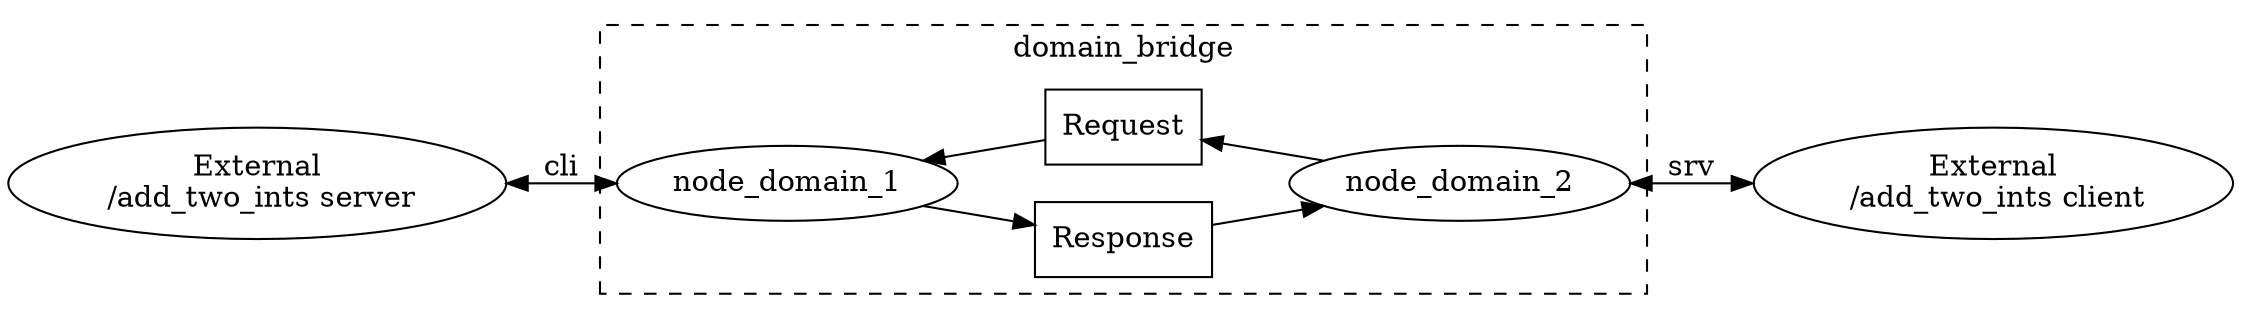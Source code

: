 digraph {
    rankdir="LR";
    service_in -> node_domain_1 [dir="both"] [label="cli"]
    node_domain_1 -> rep_1_to_2
    rep_1_to_2 -> node_domain_2
    node_domain_2 -> req_2_to_1
    req_2_to_1 -> node_domain_1
    node_domain_2 -> service_out [dir="both"] [label="srv"]

    subgraph cluster_domain_bridge {
        node_domain_1 [shape=oval, color="#000000"];
        node_domain_2 [shape=oval, color="#000000"];
        rep_1_to_2 [shape=box, color="#000000", label="Response"];
        req_2_to_1 [shape=box, color="#000000", label="Request"];
        {rank = same; rep_1_to_2; req_2_to_1}
        label="domain_bridge";
        graph[style=dashed];
    }
      
    service_in [shape=oval, color="#000000", label="External\n /add_two_ints server"]
    service_out [shape=oval, color="#000000", label="External\n /add_two_ints client"];
}
